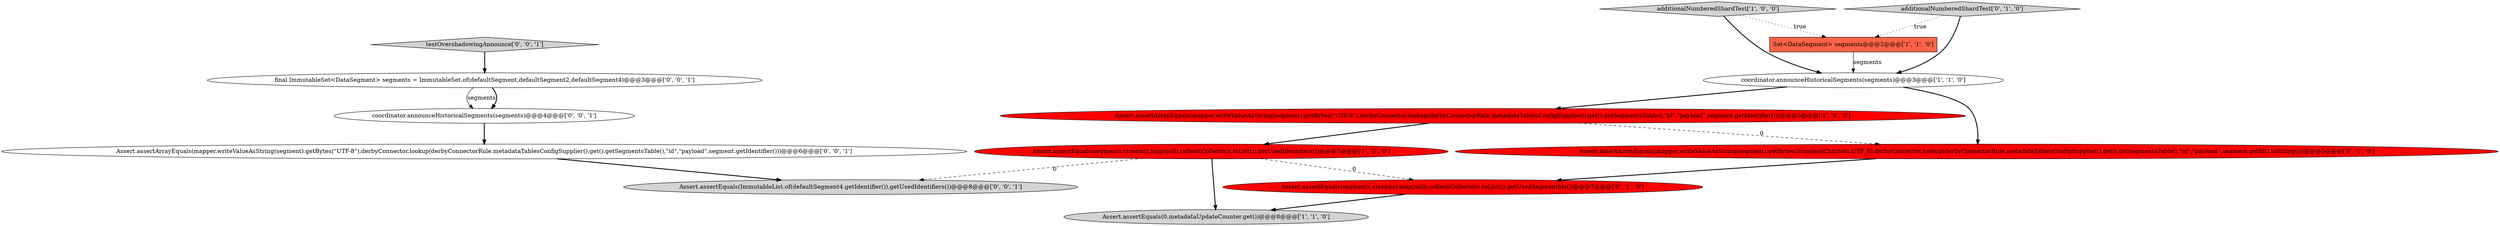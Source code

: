 digraph {
8 [style = filled, label = "Assert.assertEquals(segments.stream().map(null).collect(Collectors.toList()),getUsedSegmentIds())@@@7@@@['0', '1', '0']", fillcolor = red, shape = ellipse image = "AAA1AAABBB2BBB"];
9 [style = filled, label = "coordinator.announceHistoricalSegments(segments)@@@4@@@['0', '0', '1']", fillcolor = white, shape = ellipse image = "AAA0AAABBB3BBB"];
2 [style = filled, label = "Assert.assertArrayEquals(mapper.writeValueAsString(segment).getBytes(\"UTF-8\"),derbyConnector.lookup(derbyConnectorRule.metadataTablesConfigSupplier().get().getSegmentsTable(),\"id\",\"payload\",segment.getIdentifier()))@@@5@@@['1', '0', '0']", fillcolor = red, shape = ellipse image = "AAA1AAABBB1BBB"];
10 [style = filled, label = "Assert.assertArrayEquals(mapper.writeValueAsString(segment).getBytes(\"UTF-8\"),derbyConnector.lookup(derbyConnectorRule.metadataTablesConfigSupplier().get().getSegmentsTable(),\"id\",\"payload\",segment.getIdentifier()))@@@6@@@['0', '0', '1']", fillcolor = white, shape = ellipse image = "AAA0AAABBB3BBB"];
4 [style = filled, label = "additionalNumberedShardTest['1', '0', '0']", fillcolor = lightgray, shape = diamond image = "AAA0AAABBB1BBB"];
0 [style = filled, label = "coordinator.announceHistoricalSegments(segments)@@@3@@@['1', '1', '0']", fillcolor = white, shape = ellipse image = "AAA0AAABBB1BBB"];
5 [style = filled, label = "Assert.assertEquals(0,metadataUpdateCounter.get())@@@8@@@['1', '1', '0']", fillcolor = lightgray, shape = ellipse image = "AAA0AAABBB1BBB"];
6 [style = filled, label = "Assert.assertArrayEquals(mapper.writeValueAsString(segment).getBytes(StandardCharsets.UTF_8),derbyConnector.lookup(derbyConnectorRule.metadataTablesConfigSupplier().get().getSegmentsTable(),\"id\",\"payload\",segment.getId().toString()))@@@5@@@['0', '1', '0']", fillcolor = red, shape = ellipse image = "AAA1AAABBB2BBB"];
13 [style = filled, label = "Assert.assertEquals(ImmutableList.of(defaultSegment4.getIdentifier()),getUsedIdentifiers())@@@8@@@['0', '0', '1']", fillcolor = lightgray, shape = ellipse image = "AAA0AAABBB3BBB"];
7 [style = filled, label = "additionalNumberedShardTest['0', '1', '0']", fillcolor = lightgray, shape = diamond image = "AAA0AAABBB2BBB"];
1 [style = filled, label = "Assert.assertEquals(segments.stream().map(null).collect(Collectors.toList()),getUsedIdentifiers())@@@7@@@['1', '0', '0']", fillcolor = red, shape = ellipse image = "AAA1AAABBB1BBB"];
11 [style = filled, label = "final ImmutableSet<DataSegment> segments = ImmutableSet.of(defaultSegment,defaultSegment2,defaultSegment4)@@@3@@@['0', '0', '1']", fillcolor = white, shape = ellipse image = "AAA0AAABBB3BBB"];
3 [style = filled, label = "Set<DataSegment> segments@@@2@@@['1', '1', '0']", fillcolor = tomato, shape = box image = "AAA0AAABBB1BBB"];
12 [style = filled, label = "testOvershadowingAnnounce['0', '0', '1']", fillcolor = lightgray, shape = diamond image = "AAA0AAABBB3BBB"];
1->5 [style = bold, label=""];
1->8 [style = dashed, label="0"];
7->0 [style = bold, label=""];
1->13 [style = dashed, label="0"];
4->3 [style = dotted, label="true"];
3->0 [style = solid, label="segments"];
8->5 [style = bold, label=""];
9->10 [style = bold, label=""];
10->13 [style = bold, label=""];
11->9 [style = solid, label="segments"];
11->9 [style = bold, label=""];
0->6 [style = bold, label=""];
7->3 [style = dotted, label="true"];
2->1 [style = bold, label=""];
6->8 [style = bold, label=""];
4->0 [style = bold, label=""];
0->2 [style = bold, label=""];
12->11 [style = bold, label=""];
2->6 [style = dashed, label="0"];
}

